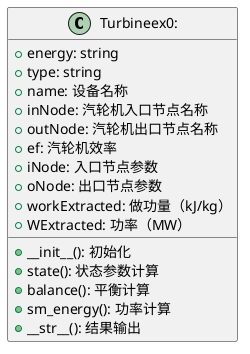 @startuml

class Turbineex0:
{
    +energy: string
    +type: string
    +name: 设备名称
    +inNode: 汽轮机入口节点名称
    +outNode: 汽轮机出口节点名称
    +ef: 汽轮机效率
    +iNode: 入口节点参数
    +oNode: 出口节点参数
    +workExtracted: 做功量（kJ/kg）
    +WExtracted: 功率（MW）
    +__init__(): 初始化
    +state(): 状态参数计算
    +balance(): 平衡计算
    +sm_energy(): 功率计算
    +__str__(): 结果输出
}

@enduml